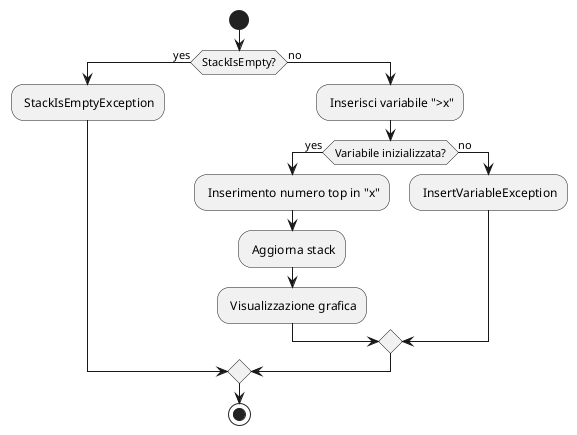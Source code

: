 @startuml ActivityDiagram_MagX

start

if(StackIsEmpty?) then (yes)
    : StackIsEmptyException;
else (no)
    : Inserisci variabile ">x";
    
    if(Variabile inizializzata?) then (yes)
        : Inserimento numero top in "x";
        : Aggiorna stack;
        : Visualizzazione grafica;
    else (no)
        : InsertVariableException;
    endif
endif

stop

@enduml
